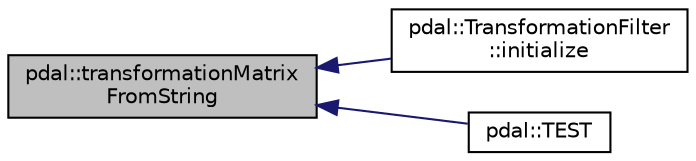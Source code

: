 digraph "pdal::transformationMatrixFromString"
{
  edge [fontname="Helvetica",fontsize="10",labelfontname="Helvetica",labelfontsize="10"];
  node [fontname="Helvetica",fontsize="10",shape=record];
  rankdir="LR";
  Node1 [label="pdal::transformationMatrix\lFromString",height=0.2,width=0.4,color="black", fillcolor="grey75", style="filled", fontcolor="black"];
  Node1 -> Node2 [dir="back",color="midnightblue",fontsize="10",style="solid",fontname="Helvetica"];
  Node2 [label="pdal::TransformationFilter\l::initialize",height=0.2,width=0.4,color="black", fillcolor="white", style="filled",URL="$classpdal_1_1TransformationFilter.html#aae0c7f17849e19caf6908ad3c03a9e48"];
  Node1 -> Node3 [dir="back",color="midnightblue",fontsize="10",style="solid",fontname="Helvetica"];
  Node3 [label="pdal::TEST",height=0.2,width=0.4,color="black", fillcolor="white", style="filled",URL="$namespacepdal.html#a219c2dbd0a995151aa7fc38ae9bf6b65"];
}
